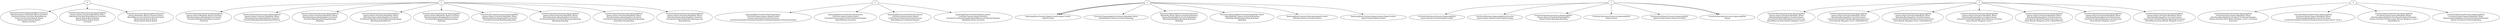 digraph Dendrogram {
	6 -> "Extractor,Overlord,SpawningPool,Extractor
,Hatchery,Queen,Metabolic Boost,Overlord
,Extractor,Queen,Overlord,RoachWarren
,Extractor,Overlord,Roach,Roach
,Roach,Roach,Roach,Roach
,Roach,Overlord"
	2 -> "Overlord,Hatchery,Extractor,SpawningPool
,Queen,Queen,Metabolic Boost,Overlord
,Hatchery,Queen,BanelingNest,Overlord
,Overlord,Baneling,Baneling,Overlord
,Extractor"
	5 -> "SpawningPool,Overlord,Hatchery,Queen
,Overlord,Queen,Queen,SpineCrawler
,Queen,Overlord,Extractor,Extractor
,EvolutionChamber,EvolutionChamber,EvolutionChamber,EvolutionChamber
"
	0 -> "SpawningPool,Overlord,SpineCrawler,SpineCrawler
,SpineCrawler"
	1 -> "Overlord,Hatchery,Extractor,SpawningPool
,Queen,Queen,Overlord,SpineCrawler
"
	1 -> "Overlord,Hatchery,SpawningPool,Extractor
,Queen,Queen,SpineCrawler,SpineCrawler
"
	0 -> "Extractor,SpawningPool,Overlord,Metabolic Boost
,BanelingNest,Queen,Overlord,Baneling
"
	2 -> "Overlord,Hatchery,Extractor,SpawningPool
,Queen,Queen,Overlord,Metabolic Boost
,Hatchery,Queen,BanelingNest,Overlord
,Overlord,Baneling,Baneling,RoachWarren
"
	6 -> "Overlord,Hatchery,Extractor,SpawningPool
,Queen,Queen,Overlord,Metabolic Boost
,Hatchery,Overlord,RoachWarren,Overlord
,Queen,Roach,Roach,Roach
,Roach,Roach,Roach,Roach
,Overlord"
	0 -> "Extractor,SpawningPool,Overlord,Extractor
,Metabolic Boost,Queen,Overlord,Hatchery
,Queen,BanelingNest,Overlord,Baneling
,Baneling,Baneling,Baneling,Baneling
,Baneling"
	5 -> "SpawningPool,Overlord,Hatchery,Queen
,Overlord,Queen,Queen,Queen
,Overlord,Extractor,Extractor,EvolutionChamber
,RoachWarren,Overlord"
	2 -> "Overlord,Hatchery,Extractor,SpawningPool
,Queen,Queen,Overlord,Metabolic Boost
,Hatchery,Queen,BanelingNest,Overlord
,Overlord,Baneling,Baneling,Baneling
,Baneling"
	0 -> "Extractor,SpawningPool,Overlord,Metabolic Boost
,BanelingNest,Queen,Overlord,Baneling
,Baneling,Baneling,Baneling,Baneling
,Baneling"
	1 -> "Overlord,Hatchery,Extractor,SpawningPool
,Queen,Queen,Overlord,BanelingNest
,SpineCrawler,Baneling,Baneling"
	3 -> "Overlord,Hatchery,Extractor,SpawningPool
,Queen,Queen,Overlord,Metabolic Boost
,Hatchery,BanelingNest,Overlord,Queen
,Overlord,EvolutionChamber,Extractor,Lair
,RoachWarren,Zerg Missile Weapons Level 1"
	4 -> "Overlord,Hatchery,Extractor,SpawningPool
,Overlord,Queen,Queen,Metabolic Boost
,Hatchery,BanelingNest,Overlord,EvolutionChamber
,Queen,Overlord,Zerg Melee Weapons Level 1,Overlord
,Extractor"
	6 -> "Overlord,Extractor,SpawningPool,Hatchery
,Queen,Metabolic Boost,Overlord,Queen
,RoachWarren,Overlord,Overlord,Overlord
,Roach,Roach,Roach,Roach
,Roach,Roach,Roach,Roach
"
	2 -> "Overlord,Hatchery,Extractor,SpawningPool
,Queen,Queen,Overlord,Metabolic Boost
,Hatchery,Queen,BanelingNest,Overlord
,EvolutionChamber,Overlord,Baneling,Baneling
,Baneling,RoachWarren"
	5 -> "SpawningPool,Overlord,Hatchery,Queen
,Overlord,Queen,Queen,Queen
,Overlord,Overlord,Extractor,Extractor
,RoachWarren,EvolutionChamber"
	2 -> "Overlord,Hatchery,Extractor,SpawningPool
,Queen,Queen,Metabolic Boost,Overlord
,Hatchery,Queen,BanelingNest,Overlord
,Overlord,Baneling,Baneling,Baneling
,Baneling"
	3 -> "Overlord,Hatchery,Extractor,SpawningPool
,Queen,Queen,Overlord,Metabolic Boost
,Hatchery,BanelingNest,Overlord,Queen
,Overlord,EvolutionChamber,Baneling,Extractor
,Zerg Missile Weapons Level 1,RoachWarren"
	3 -> "Overlord,Hatchery,Extractor,SpawningPool
,Queen,Queen,Overlord,Metabolic Boost
,Hatchery,BanelingNest,Overlord,Queen
,Overlord,EvolutionChamber,Extractor,Overlord
,Zerg Missile Weapons Level 1,RoachWarren"
	1 -> "Overlord,Hatchery,Extractor,SpawningPool
,Queen,Queen"
	0 -> "SpawningPool,Overlord,SpineCrawler,SpineCrawler
,SpineCrawler"
	1 -> "Overlord,Hatchery,Extractor,SpawningPool
,SpineCrawler,Queen,Queen,Overlord
"
	0 -> "SpawningPool,Overlord,Hatchery,SpineCrawler
,Hatchery,Queen,Overlord,Queen
"
	5 -> "SpawningPool,Overlord,Hatchery,Queen
,Overlord,Queen,Queen,Extractor
,Overlord,EvolutionChamber,RoachWarren,EvolutionChamber
,Metabolic Boost,Overlord"
	2 -> "Overlord,Hatchery,Extractor,SpawningPool
,Queen,Queen,Overlord,Metabolic Boost
,Hatchery,Queen,BanelingNest,Overlord
,Overlord,Overlord,Baneling,Baneling
"
	2 -> "Overlord,Hatchery,Extractor,SpawningPool
,Queen,Queen,Overlord,Metabolic Boost
,Hatchery,Queen,BanelingNest,Overlord
,EvolutionChamber,Overlord,Baneling,Baneling
,Baneling,Baneling"
	0 -> "SpawningPool,Overlord,SpineCrawler,SpineCrawler
,SpineCrawler,SpineCrawler"
	1 -> "Overlord,Hatchery,Extractor,SpawningPool
,Queen"
	2 -> "Overlord,Hatchery,Extractor,SpawningPool
,Queen,Queen,Overlord,Metabolic Boost
,Hatchery,Queen,BanelingNest,Overlord
,Overlord,EvolutionChamber,Baneling,Baneling
,RoachWarren,Baneling"
	2 -> "Overlord,Hatchery,Extractor,SpawningPool
,Queen,Queen,Overlord,Metabolic Boost
,Hatchery,Queen,BanelingNest,Overlord
,Overlord,EvolutionChamber,Baneling,Lair
,RoachWarren"
	4 -> "Overlord,Hatchery,Extractor,SpawningPool
,Overlord,Queen,Queen,Metabolic Boost
,Hatchery,BanelingNest,Overlord,Queen
,EvolutionChamber,Overlord,Overlord,Zerg Ground Armor Level 1
"
	4 -> "Overlord,Hatchery,Extractor,SpawningPool
,Overlord,Queen,Queen,Metabolic Boost
,Hatchery,BanelingNest,Overlord,EvolutionChamber
,Queen,Overlord,Overlord,Zerg Missile Weapons Level 1
,RoachWarren"
	3 -> "Overlord,Hatchery,Extractor,SpawningPool
,Queen,Queen,Overlord,Metabolic Boost
,Hatchery,BanelingNest,Overlord,Queen
,Overlord,EvolutionChamber,RoachWarren,Overlord
,Zerg Missile Weapons Level 1"
	1 -> "Overlord,Hatchery,Extractor,SpawningPool
,Queen"
	0 -> "SpawningPool,Overlord,SpineCrawler,SpineCrawler
,SpineCrawler"
	3 -> "Overlord,Hatchery,Extractor,SpawningPool
,Queen,Queen,Overlord,Metabolic Boost
,Hatchery,BanelingNest,Overlord,Queen
,Overlord,EvolutionChamber,Extractor,Lair
,Zerg Missile Weapons Level 1,RoachWarren"
	4 -> "Overlord,Hatchery,Extractor,SpawningPool
,Overlord,Queen,Queen,Metabolic Boost
,Hatchery,BanelingNest,Overlord,EvolutionChamber
,Queen,Overlord,Overlord,Baneling
"
	3 -> "Overlord,Hatchery,Extractor,SpawningPool
,Queen,Queen,Overlord,Metabolic Boost
,Hatchery,BanelingNest,Overlord,Queen
,Overlord,EvolutionChamber,Lair,Extractor
,Zerg Missile Weapons Level 1"
	3 -> "Overlord,Hatchery,Extractor,SpawningPool
,Queen,Queen,Overlord,Metabolic Boost
,Hatchery,BanelingNest,Overlord,Queen
,Overlord,EvolutionChamber,Baneling,Extractor
,RoachWarren,Zerg Missile Weapons Level 1"
}
